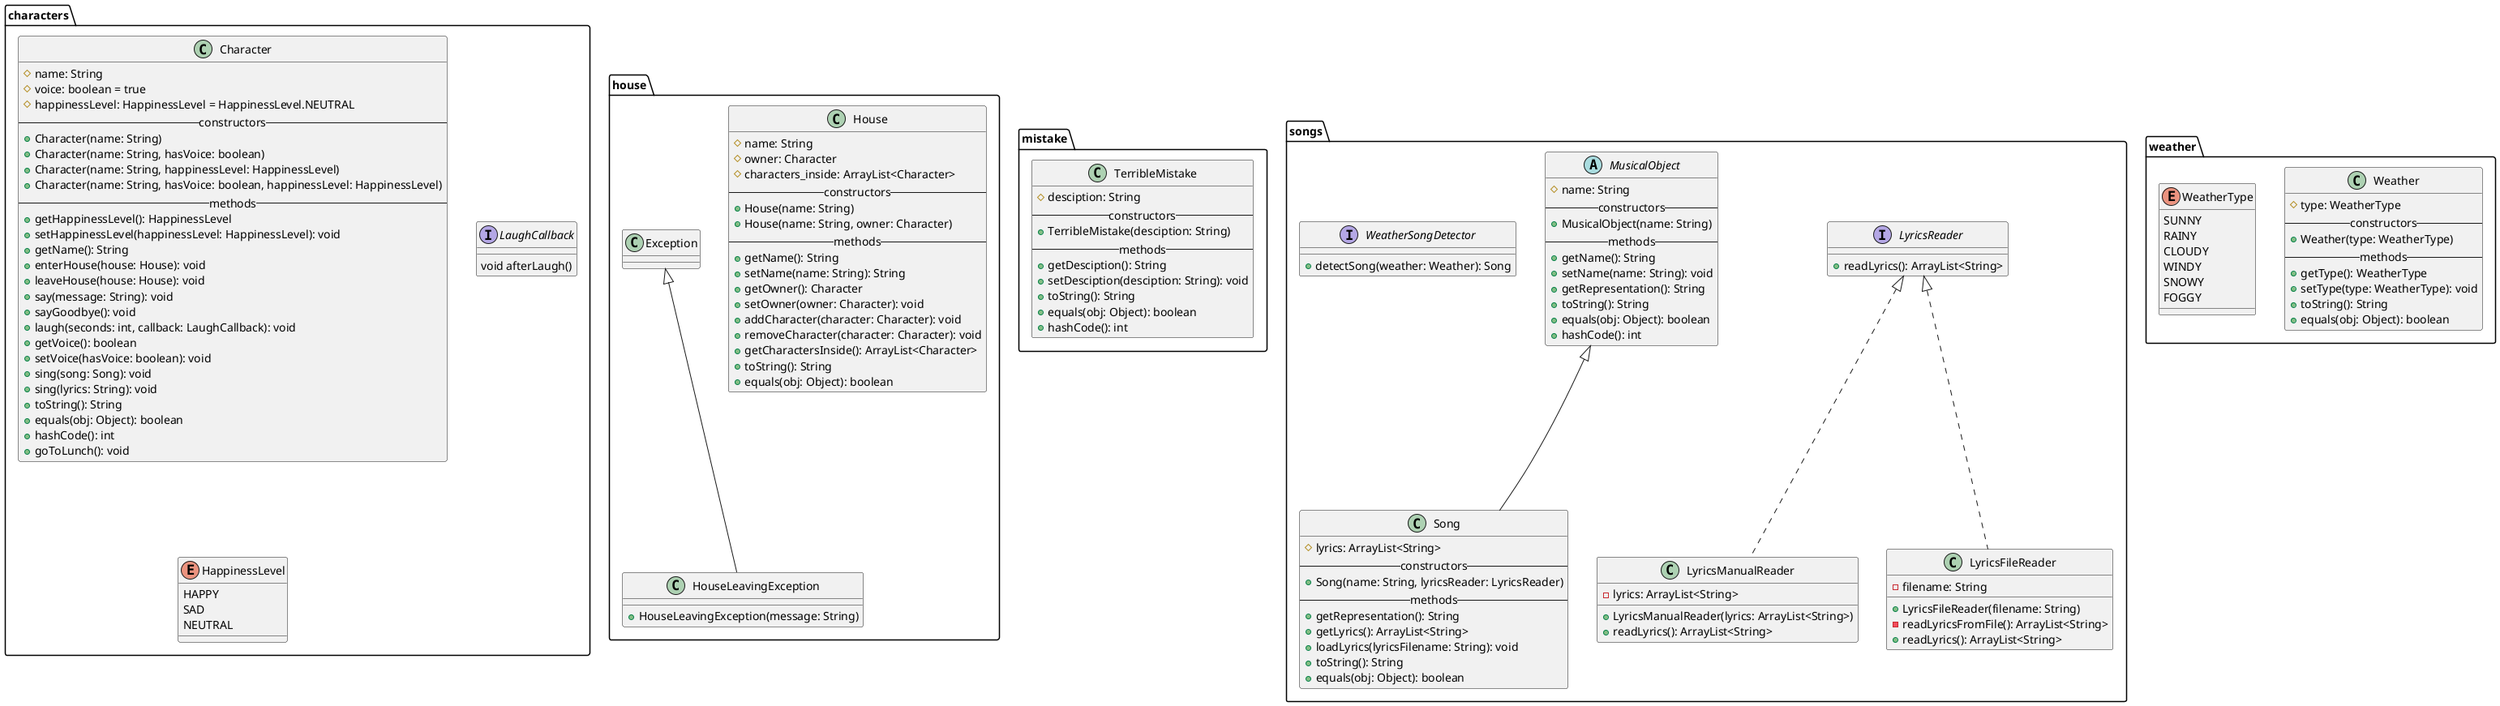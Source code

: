 @startuml ClassesModel

package characters {
    class Character {
        # name: String
        # voice: boolean = true
        # happinessLevel: HappinessLevel = HappinessLevel.NEUTRAL
        -- constructors --
        + Character(name: String)
        + Character(name: String, hasVoice: boolean)
        + Character(name: String, happinessLevel: HappinessLevel)
        + Character(name: String, hasVoice: boolean, happinessLevel: HappinessLevel)
        -- methods --
        + getHappinessLevel(): HappinessLevel
        + setHappinessLevel(happinessLevel: HappinessLevel): void
        + getName(): String
        + enterHouse(house: House): void
        + leaveHouse(house: House): void
        + say(message: String): void
        + sayGoodbye(): void
        + laugh(seconds: int, callback: LaughCallback): void
        + getVoice(): boolean
        + setVoice(hasVoice: boolean): void
        + sing(song: Song): void
        + sing(lyrics: String): void
        + toString(): String
        + equals(obj: Object): boolean
        + hashCode(): int
        + goToLunch(): void
    }

    interface LaughCallback {
        void afterLaugh()
    }

    enum HappinessLevel {
        HAPPY
        SAD
        NEUTRAL
    }
}

package house {
    class House {
        # name: String
        # owner: Character
        # characters_inside: ArrayList<Character>
        -- constructors --
        + House(name: String)
        + House(name: String, owner: Character)
        -- methods --
        + getName(): String
        + setName(name: String): String
        + getOwner(): Character
        + setOwner(owner: Character): void
        + addCharacter(character: Character): void
        + removeCharacter(character: Character): void
        + getCharactersInside(): ArrayList<Character>
        + toString(): String
        + equals(obj: Object): boolean
    }

    class HouseLeavingException extends Exception {
        + HouseLeavingException(message: String)
    }
}

package mistake {
    class TerribleMistake {
        # desciption: String
        -- constructors --
        + TerribleMistake(desciption: String)
        -- methods --
        + getDesciption(): String
        + setDesciption(desciption: String): void
        + toString(): String
        + equals(obj: Object): boolean
        + hashCode(): int
    }
}

package songs {
    interface LyricsReader {
        + readLyrics(): ArrayList<String>
    }

    class LyricsManualReader implements LyricsReader  {
        - lyrics: ArrayList<String>

        + LyricsManualReader(lyrics: ArrayList<String>)
        + readLyrics(): ArrayList<String>
    }

    class LyricsFileReader implements LyricsReader {
        - filename: String

        + LyricsFileReader(filename: String)
        - readLyricsFromFile(): ArrayList<String>
        + readLyrics(): ArrayList<String>
    }

    abstract class MusicalObject {
        # name: String
        -- constructors --
        + MusicalObject(name: String)
        -- methods --
        + getName(): String
        + setName(name: String): void
        + getRepresentation(): String
        + toString(): String
        + equals(obj: Object): boolean
        + hashCode(): int
    }

    class Song extends MusicalObject {
        # lyrics: ArrayList<String>
        -- constructors --
        + Song(name: String, lyricsReader: LyricsReader)
        -- methods --
        + getRepresentation(): String
        + getLyrics(): ArrayList<String>
        + loadLyrics(lyricsFilename: String): void
        + toString(): String
        + equals(obj: Object): boolean
    }

    interface WeatherSongDetector {
        + detectSong(weather: Weather): Song
    }
}

package weather {
    class Weather {
        # type: WeatherType
        -- constructors --
        + Weather(type: WeatherType)
        -- methods --
        + getType(): WeatherType
        + setType(type: WeatherType): void
        + toString(): String
        + equals(obj: Object): boolean
    }

    enum WeatherType {
        SUNNY
        RAINY
        CLOUDY
        WINDY
        SNOWY
        FOGGY
    }
}

@enduml